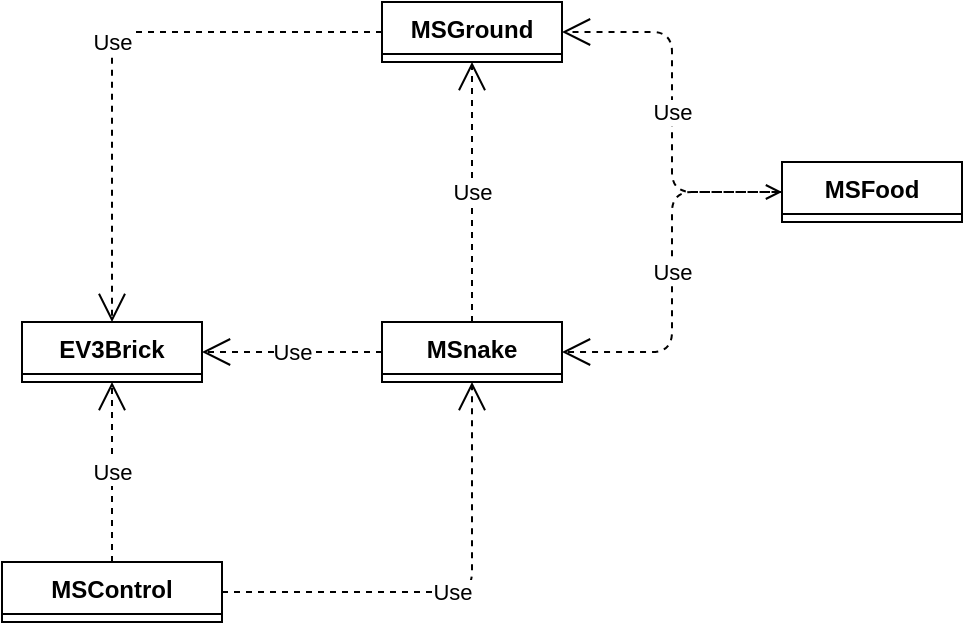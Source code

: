 <mxfile>
    <diagram id="A4K7_tlle9rM2sfjXIkH" name="第 1 页">
        <mxGraphModel dx="1321" dy="577" grid="1" gridSize="10" guides="1" tooltips="1" connect="1" arrows="1" fold="1" page="0" pageScale="1" pageWidth="827" pageHeight="1169" math="0" shadow="0">
            <root>
                <mxCell id="0"/>
                <mxCell id="1" parent="0"/>
                <mxCell id="2" value="MSControl" style="swimlane;fontStyle=1;align=center;verticalAlign=top;childLayout=stackLayout;horizontal=1;startSize=26;horizontalStack=0;resizeParent=1;resizeParentMax=0;resizeLast=0;collapsible=1;marginBottom=0;" parent="1" vertex="1" collapsed="1">
                    <mxGeometry x="110" y="350" width="110" height="30" as="geometry">
                        <mxRectangle x="110" y="130" width="160" height="86" as="alternateBounds"/>
                    </mxGeometry>
                </mxCell>
                <mxCell id="3" value="+ field: type" style="text;strokeColor=none;fillColor=none;align=left;verticalAlign=top;spacingLeft=4;spacingRight=4;overflow=hidden;rotatable=0;points=[[0,0.5],[1,0.5]];portConstraint=eastwest;" parent="2" vertex="1">
                    <mxGeometry y="26" width="160" height="26" as="geometry"/>
                </mxCell>
                <mxCell id="4" value="" style="line;strokeWidth=1;fillColor=none;align=left;verticalAlign=middle;spacingTop=-1;spacingLeft=3;spacingRight=3;rotatable=0;labelPosition=right;points=[];portConstraint=eastwest;strokeColor=inherit;" parent="2" vertex="1">
                    <mxGeometry y="52" width="160" height="8" as="geometry"/>
                </mxCell>
                <mxCell id="5" value="+ method(type): type" style="text;strokeColor=none;fillColor=none;align=left;verticalAlign=top;spacingLeft=4;spacingRight=4;overflow=hidden;rotatable=0;points=[[0,0.5],[1,0.5]];portConstraint=eastwest;" parent="2" vertex="1">
                    <mxGeometry y="60" width="160" height="26" as="geometry"/>
                </mxCell>
                <mxCell id="6" value="Use" style="endArrow=open;endSize=12;dashed=1;html=1;edgeStyle=orthogonalEdgeStyle;" parent="1" source="2" target="7" edge="1">
                    <mxGeometry width="160" relative="1" as="geometry">
                        <mxPoint x="340" y="570" as="sourcePoint"/>
                        <mxPoint x="500" y="570" as="targetPoint"/>
                    </mxGeometry>
                </mxCell>
                <mxCell id="7" value="MSnake" style="swimlane;fontStyle=1;align=center;verticalAlign=top;childLayout=stackLayout;horizontal=1;startSize=26;horizontalStack=0;resizeParent=1;resizeParentMax=0;resizeLast=0;collapsible=1;marginBottom=0;" parent="1" vertex="1" collapsed="1">
                    <mxGeometry x="300" y="230" width="90" height="30" as="geometry">
                        <mxRectangle x="410" y="255" width="160" height="86" as="alternateBounds"/>
                    </mxGeometry>
                </mxCell>
                <mxCell id="8" value="+ field: type" style="text;strokeColor=none;fillColor=none;align=left;verticalAlign=top;spacingLeft=4;spacingRight=4;overflow=hidden;rotatable=0;points=[[0,0.5],[1,0.5]];portConstraint=eastwest;" parent="7" vertex="1">
                    <mxGeometry y="26" width="160" height="26" as="geometry"/>
                </mxCell>
                <mxCell id="9" value="" style="line;strokeWidth=1;fillColor=none;align=left;verticalAlign=middle;spacingTop=-1;spacingLeft=3;spacingRight=3;rotatable=0;labelPosition=right;points=[];portConstraint=eastwest;strokeColor=inherit;" parent="7" vertex="1">
                    <mxGeometry y="52" width="160" height="8" as="geometry"/>
                </mxCell>
                <mxCell id="10" value="+ method(type): type" style="text;strokeColor=none;fillColor=none;align=left;verticalAlign=top;spacingLeft=4;spacingRight=4;overflow=hidden;rotatable=0;points=[[0,0.5],[1,0.5]];portConstraint=eastwest;" parent="7" vertex="1">
                    <mxGeometry y="60" width="160" height="26" as="geometry"/>
                </mxCell>
                <mxCell id="11" value="EV3Brick" style="swimlane;fontStyle=1;align=center;verticalAlign=top;childLayout=stackLayout;horizontal=1;startSize=26;horizontalStack=0;resizeParent=1;resizeParentMax=0;resizeLast=0;collapsible=1;marginBottom=0;" parent="1" vertex="1" collapsed="1">
                    <mxGeometry x="120" y="230" width="90" height="30" as="geometry">
                        <mxRectangle x="180" y="160" width="160" height="86" as="alternateBounds"/>
                    </mxGeometry>
                </mxCell>
                <mxCell id="12" value="+ field: type" style="text;strokeColor=none;fillColor=none;align=left;verticalAlign=top;spacingLeft=4;spacingRight=4;overflow=hidden;rotatable=0;points=[[0,0.5],[1,0.5]];portConstraint=eastwest;" parent="11" vertex="1">
                    <mxGeometry y="26" width="160" height="26" as="geometry"/>
                </mxCell>
                <mxCell id="13" value="" style="line;strokeWidth=1;fillColor=none;align=left;verticalAlign=middle;spacingTop=-1;spacingLeft=3;spacingRight=3;rotatable=0;labelPosition=right;points=[];portConstraint=eastwest;strokeColor=inherit;" parent="11" vertex="1">
                    <mxGeometry y="52" width="160" height="8" as="geometry"/>
                </mxCell>
                <mxCell id="14" value="+ method(type): type" style="text;strokeColor=none;fillColor=none;align=left;verticalAlign=top;spacingLeft=4;spacingRight=4;overflow=hidden;rotatable=0;points=[[0,0.5],[1,0.5]];portConstraint=eastwest;" parent="11" vertex="1">
                    <mxGeometry y="60" width="160" height="26" as="geometry"/>
                </mxCell>
                <mxCell id="15" value="Use" style="endArrow=open;endSize=12;dashed=1;html=1;edgeStyle=orthogonalEdgeStyle;" parent="1" source="2" target="11" edge="1">
                    <mxGeometry width="160" relative="1" as="geometry">
                        <mxPoint x="270" y="380" as="sourcePoint"/>
                        <mxPoint x="430" y="380" as="targetPoint"/>
                    </mxGeometry>
                </mxCell>
                <mxCell id="16" value="Use" style="endArrow=open;endSize=12;dashed=1;html=1;edgeStyle=orthogonalEdgeStyle;exitX=0;exitY=0.5;exitDx=0;exitDy=0;" parent="1" source="7" target="11" edge="1">
                    <mxGeometry width="160" relative="1" as="geometry">
                        <mxPoint x="175" y="430" as="sourcePoint"/>
                        <mxPoint x="175" y="270" as="targetPoint"/>
                        <Array as="points">
                            <mxPoint x="280" y="245"/>
                            <mxPoint x="280" y="245"/>
                        </Array>
                    </mxGeometry>
                </mxCell>
                <mxCell id="17" value="MSGround" style="swimlane;fontStyle=1;align=center;verticalAlign=top;childLayout=stackLayout;horizontal=1;startSize=26;horizontalStack=0;resizeParent=1;resizeParentMax=0;resizeLast=0;collapsible=1;marginBottom=0;" parent="1" collapsed="1" vertex="1">
                    <mxGeometry x="300" y="70" width="90" height="30" as="geometry">
                        <mxRectangle x="410" y="255" width="160" height="86" as="alternateBounds"/>
                    </mxGeometry>
                </mxCell>
                <mxCell id="18" value="+ field: type" style="text;strokeColor=none;fillColor=none;align=left;verticalAlign=top;spacingLeft=4;spacingRight=4;overflow=hidden;rotatable=0;points=[[0,0.5],[1,0.5]];portConstraint=eastwest;" parent="17" vertex="1">
                    <mxGeometry y="26" width="160" height="26" as="geometry"/>
                </mxCell>
                <mxCell id="19" value="" style="line;strokeWidth=1;fillColor=none;align=left;verticalAlign=middle;spacingTop=-1;spacingLeft=3;spacingRight=3;rotatable=0;labelPosition=right;points=[];portConstraint=eastwest;strokeColor=inherit;" parent="17" vertex="1">
                    <mxGeometry y="52" width="160" height="8" as="geometry"/>
                </mxCell>
                <mxCell id="20" value="+ method(type): type" style="text;strokeColor=none;fillColor=none;align=left;verticalAlign=top;spacingLeft=4;spacingRight=4;overflow=hidden;rotatable=0;points=[[0,0.5],[1,0.5]];portConstraint=eastwest;" parent="17" vertex="1">
                    <mxGeometry y="60" width="160" height="26" as="geometry"/>
                </mxCell>
                <mxCell id="21" value="Use" style="endArrow=open;endSize=12;dashed=1;html=1;edgeStyle=orthogonalEdgeStyle;" parent="1" source="7" target="17" edge="1">
                    <mxGeometry width="160" relative="1" as="geometry">
                        <mxPoint x="400" y="540" as="sourcePoint"/>
                        <mxPoint x="560" y="540" as="targetPoint"/>
                    </mxGeometry>
                </mxCell>
                <mxCell id="22" value="Use" style="endArrow=open;endSize=12;dashed=1;html=1;edgeStyle=orthogonalEdgeStyle;" parent="1" source="17" target="11" edge="1">
                    <mxGeometry width="160" relative="1" as="geometry">
                        <mxPoint x="220" y="170" as="sourcePoint"/>
                        <mxPoint x="220" y="40" as="targetPoint"/>
                    </mxGeometry>
                </mxCell>
                <mxCell id="23" value="MSFood" style="swimlane;fontStyle=1;align=center;verticalAlign=top;childLayout=stackLayout;horizontal=1;startSize=26;horizontalStack=0;resizeParent=1;resizeParentMax=0;resizeLast=0;collapsible=1;marginBottom=0;" parent="1" collapsed="1" vertex="1">
                    <mxGeometry x="500" y="150" width="90" height="30" as="geometry">
                        <mxRectangle x="410" y="255" width="160" height="86" as="alternateBounds"/>
                    </mxGeometry>
                </mxCell>
                <mxCell id="24" value="+ field: type" style="text;strokeColor=none;fillColor=none;align=left;verticalAlign=top;spacingLeft=4;spacingRight=4;overflow=hidden;rotatable=0;points=[[0,0.5],[1,0.5]];portConstraint=eastwest;" parent="23" vertex="1">
                    <mxGeometry y="26" width="160" height="26" as="geometry"/>
                </mxCell>
                <mxCell id="25" value="" style="line;strokeWidth=1;fillColor=none;align=left;verticalAlign=middle;spacingTop=-1;spacingLeft=3;spacingRight=3;rotatable=0;labelPosition=right;points=[];portConstraint=eastwest;strokeColor=inherit;" parent="23" vertex="1">
                    <mxGeometry y="52" width="160" height="8" as="geometry"/>
                </mxCell>
                <mxCell id="26" value="+ method(type): type" style="text;strokeColor=none;fillColor=none;align=left;verticalAlign=top;spacingLeft=4;spacingRight=4;overflow=hidden;rotatable=0;points=[[0,0.5],[1,0.5]];portConstraint=eastwest;" parent="23" vertex="1">
                    <mxGeometry y="60" width="160" height="26" as="geometry"/>
                </mxCell>
                <mxCell id="27" value="Use" style="endArrow=open;endSize=12;dashed=1;html=1;edgeStyle=orthogonalEdgeStyle;entryX=1;entryY=0.5;entryDx=0;entryDy=0;startArrow=open;startFill=0;endFill=0;" parent="1" source="23" target="7" edge="1">
                    <mxGeometry width="160" relative="1" as="geometry">
                        <mxPoint x="460" y="270" as="sourcePoint"/>
                        <mxPoint x="460" y="140" as="targetPoint"/>
                    </mxGeometry>
                </mxCell>
                <mxCell id="28" value="Use" style="endArrow=open;endSize=12;dashed=1;html=1;edgeStyle=orthogonalEdgeStyle;entryX=1;entryY=0.5;entryDx=0;entryDy=0;" parent="1" source="23" target="17" edge="1">
                    <mxGeometry width="160" relative="1" as="geometry">
                        <mxPoint x="460" y="250" as="sourcePoint"/>
                        <mxPoint x="305" y="315" as="targetPoint"/>
                    </mxGeometry>
                </mxCell>
            </root>
        </mxGraphModel>
    </diagram>
    <diagram id="tpMLgE7N10sMWZgImcZP" name="portable">
        <mxGraphModel dx="1303" dy="692" grid="1" gridSize="10" guides="1" tooltips="1" connect="1" arrows="1" fold="1" page="0" pageScale="1" pageWidth="827" pageHeight="1169" math="0" shadow="0">
            <root>
                <mxCell id="0"/>
                <mxCell id="1" parent="0"/>
                <mxCell id="kcU4mJ9N9oU9WfLHabGC-1" value="MSControl" style="swimlane;fontStyle=1;align=center;verticalAlign=top;childLayout=stackLayout;horizontal=1;startSize=26;horizontalStack=0;resizeParent=1;resizeParentMax=0;resizeLast=0;collapsible=1;marginBottom=0;" parent="1" vertex="1" collapsed="1">
                    <mxGeometry x="50" y="300" width="120" height="30" as="geometry">
                        <mxRectangle x="110" y="420" width="160" height="86" as="alternateBounds"/>
                    </mxGeometry>
                </mxCell>
                <mxCell id="kcU4mJ9N9oU9WfLHabGC-2" value="+ field: type" style="text;strokeColor=none;fillColor=none;align=left;verticalAlign=top;spacingLeft=4;spacingRight=4;overflow=hidden;rotatable=0;points=[[0,0.5],[1,0.5]];portConstraint=eastwest;" parent="kcU4mJ9N9oU9WfLHabGC-1" vertex="1">
                    <mxGeometry y="26" width="160" height="26" as="geometry"/>
                </mxCell>
                <mxCell id="kcU4mJ9N9oU9WfLHabGC-3" value="" style="line;strokeWidth=1;fillColor=none;align=left;verticalAlign=middle;spacingTop=-1;spacingLeft=3;spacingRight=3;rotatable=0;labelPosition=right;points=[];portConstraint=eastwest;strokeColor=inherit;" parent="kcU4mJ9N9oU9WfLHabGC-1" vertex="1">
                    <mxGeometry y="52" width="160" height="8" as="geometry"/>
                </mxCell>
                <mxCell id="kcU4mJ9N9oU9WfLHabGC-4" value="+ method(type): type" style="text;strokeColor=none;fillColor=none;align=left;verticalAlign=top;spacingLeft=4;spacingRight=4;overflow=hidden;rotatable=0;points=[[0,0.5],[1,0.5]];portConstraint=eastwest;" parent="kcU4mJ9N9oU9WfLHabGC-1" vertex="1">
                    <mxGeometry y="60" width="160" height="26" as="geometry"/>
                </mxCell>
                <mxCell id="kcU4mJ9N9oU9WfLHabGC-5" value="Use" style="endArrow=open;endSize=12;dashed=1;html=1;edgeStyle=orthogonalEdgeStyle;" parent="1" source="kcU4mJ9N9oU9WfLHabGC-1" target="kcU4mJ9N9oU9WfLHabGC-6" edge="1">
                    <mxGeometry width="160" relative="1" as="geometry">
                        <mxPoint x="100" y="500" as="sourcePoint"/>
                        <mxPoint x="260" y="500" as="targetPoint"/>
                    </mxGeometry>
                </mxCell>
                <mxCell id="kcU4mJ9N9oU9WfLHabGC-6" value="MSnake" style="swimlane;fontStyle=1;align=center;verticalAlign=top;childLayout=stackLayout;horizontal=1;startSize=26;horizontalStack=0;resizeParent=1;resizeParentMax=0;resizeLast=0;collapsible=1;marginBottom=0;" parent="1" vertex="1" collapsed="1">
                    <mxGeometry x="50" y="160" width="120" height="30" as="geometry">
                        <mxRectangle x="410" y="255" width="160" height="86" as="alternateBounds"/>
                    </mxGeometry>
                </mxCell>
                <mxCell id="kcU4mJ9N9oU9WfLHabGC-7" value="+ field: type" style="text;strokeColor=none;fillColor=none;align=left;verticalAlign=top;spacingLeft=4;spacingRight=4;overflow=hidden;rotatable=0;points=[[0,0.5],[1,0.5]];portConstraint=eastwest;" parent="kcU4mJ9N9oU9WfLHabGC-6" vertex="1">
                    <mxGeometry y="26" width="160" height="26" as="geometry"/>
                </mxCell>
                <mxCell id="kcU4mJ9N9oU9WfLHabGC-8" value="" style="line;strokeWidth=1;fillColor=none;align=left;verticalAlign=middle;spacingTop=-1;spacingLeft=3;spacingRight=3;rotatable=0;labelPosition=right;points=[];portConstraint=eastwest;strokeColor=inherit;" parent="kcU4mJ9N9oU9WfLHabGC-6" vertex="1">
                    <mxGeometry y="52" width="160" height="8" as="geometry"/>
                </mxCell>
                <mxCell id="kcU4mJ9N9oU9WfLHabGC-9" value="+ method(type): type" style="text;strokeColor=none;fillColor=none;align=left;verticalAlign=top;spacingLeft=4;spacingRight=4;overflow=hidden;rotatable=0;points=[[0,0.5],[1,0.5]];portConstraint=eastwest;" parent="kcU4mJ9N9oU9WfLHabGC-6" vertex="1">
                    <mxGeometry y="60" width="160" height="26" as="geometry"/>
                </mxCell>
                <mxCell id="kcU4mJ9N9oU9WfLHabGC-10" value="EV3Brick" style="swimlane;fontStyle=1;align=center;verticalAlign=top;childLayout=stackLayout;horizontal=1;startSize=26;horizontalStack=0;resizeParent=1;resizeParentMax=0;resizeLast=0;collapsible=1;marginBottom=0;" parent="1" vertex="1" collapsed="1">
                    <mxGeometry x="613" y="160" width="90" height="30" as="geometry">
                        <mxRectangle x="180" y="160" width="160" height="86" as="alternateBounds"/>
                    </mxGeometry>
                </mxCell>
                <mxCell id="kcU4mJ9N9oU9WfLHabGC-11" value="+ field: type" style="text;strokeColor=none;fillColor=none;align=left;verticalAlign=top;spacingLeft=4;spacingRight=4;overflow=hidden;rotatable=0;points=[[0,0.5],[1,0.5]];portConstraint=eastwest;" parent="kcU4mJ9N9oU9WfLHabGC-10" vertex="1">
                    <mxGeometry y="26" width="160" height="26" as="geometry"/>
                </mxCell>
                <mxCell id="kcU4mJ9N9oU9WfLHabGC-12" value="" style="line;strokeWidth=1;fillColor=none;align=left;verticalAlign=middle;spacingTop=-1;spacingLeft=3;spacingRight=3;rotatable=0;labelPosition=right;points=[];portConstraint=eastwest;strokeColor=inherit;" parent="kcU4mJ9N9oU9WfLHabGC-10" vertex="1">
                    <mxGeometry y="52" width="160" height="8" as="geometry"/>
                </mxCell>
                <mxCell id="kcU4mJ9N9oU9WfLHabGC-13" value="+ method(type): type" style="text;strokeColor=none;fillColor=none;align=left;verticalAlign=top;spacingLeft=4;spacingRight=4;overflow=hidden;rotatable=0;points=[[0,0.5],[1,0.5]];portConstraint=eastwest;" parent="kcU4mJ9N9oU9WfLHabGC-10" vertex="1">
                    <mxGeometry y="60" width="160" height="26" as="geometry"/>
                </mxCell>
                <mxCell id="kcU4mJ9N9oU9WfLHabGC-16" value="MSGround" style="swimlane;fontStyle=1;align=center;verticalAlign=top;childLayout=stackLayout;horizontal=1;startSize=26;horizontalStack=0;resizeParent=1;resizeParentMax=0;resizeLast=0;collapsible=1;marginBottom=0;" parent="1" collapsed="1" vertex="1">
                    <mxGeometry x="50" width="120" height="30" as="geometry">
                        <mxRectangle x="410" y="255" width="160" height="86" as="alternateBounds"/>
                    </mxGeometry>
                </mxCell>
                <mxCell id="kcU4mJ9N9oU9WfLHabGC-17" value="+ field: type" style="text;strokeColor=none;fillColor=none;align=left;verticalAlign=top;spacingLeft=4;spacingRight=4;overflow=hidden;rotatable=0;points=[[0,0.5],[1,0.5]];portConstraint=eastwest;" parent="kcU4mJ9N9oU9WfLHabGC-16" vertex="1">
                    <mxGeometry y="26" width="160" height="26" as="geometry"/>
                </mxCell>
                <mxCell id="kcU4mJ9N9oU9WfLHabGC-18" value="" style="line;strokeWidth=1;fillColor=none;align=left;verticalAlign=middle;spacingTop=-1;spacingLeft=3;spacingRight=3;rotatable=0;labelPosition=right;points=[];portConstraint=eastwest;strokeColor=inherit;" parent="kcU4mJ9N9oU9WfLHabGC-16" vertex="1">
                    <mxGeometry y="52" width="160" height="8" as="geometry"/>
                </mxCell>
                <mxCell id="kcU4mJ9N9oU9WfLHabGC-19" value="+ method(type): type" style="text;strokeColor=none;fillColor=none;align=left;verticalAlign=top;spacingLeft=4;spacingRight=4;overflow=hidden;rotatable=0;points=[[0,0.5],[1,0.5]];portConstraint=eastwest;" parent="kcU4mJ9N9oU9WfLHabGC-16" vertex="1">
                    <mxGeometry y="60" width="160" height="26" as="geometry"/>
                </mxCell>
                <mxCell id="kcU4mJ9N9oU9WfLHabGC-20" value="Use" style="endArrow=open;endSize=12;dashed=1;html=1;edgeStyle=orthogonalEdgeStyle;" parent="1" source="kcU4mJ9N9oU9WfLHabGC-6" target="kcU4mJ9N9oU9WfLHabGC-16" edge="1">
                    <mxGeometry width="160" relative="1" as="geometry">
                        <mxPoint x="160" y="470" as="sourcePoint"/>
                        <mxPoint x="320" y="470" as="targetPoint"/>
                    </mxGeometry>
                </mxCell>
                <mxCell id="kcU4mJ9N9oU9WfLHabGC-22" value="MSFood" style="swimlane;fontStyle=1;align=center;verticalAlign=top;childLayout=stackLayout;horizontal=1;startSize=26;horizontalStack=0;resizeParent=1;resizeParentMax=0;resizeLast=0;collapsible=1;marginBottom=0;" parent="1" collapsed="1" vertex="1">
                    <mxGeometry x="-120" y="80" width="90" height="30" as="geometry">
                        <mxRectangle x="410" y="255" width="160" height="86" as="alternateBounds"/>
                    </mxGeometry>
                </mxCell>
                <mxCell id="kcU4mJ9N9oU9WfLHabGC-23" value="+ field: type" style="text;strokeColor=none;fillColor=none;align=left;verticalAlign=top;spacingLeft=4;spacingRight=4;overflow=hidden;rotatable=0;points=[[0,0.5],[1,0.5]];portConstraint=eastwest;" parent="kcU4mJ9N9oU9WfLHabGC-22" vertex="1">
                    <mxGeometry y="26" width="160" height="26" as="geometry"/>
                </mxCell>
                <mxCell id="kcU4mJ9N9oU9WfLHabGC-24" value="" style="line;strokeWidth=1;fillColor=none;align=left;verticalAlign=middle;spacingTop=-1;spacingLeft=3;spacingRight=3;rotatable=0;labelPosition=right;points=[];portConstraint=eastwest;strokeColor=inherit;" parent="kcU4mJ9N9oU9WfLHabGC-22" vertex="1">
                    <mxGeometry y="52" width="160" height="8" as="geometry"/>
                </mxCell>
                <mxCell id="kcU4mJ9N9oU9WfLHabGC-25" value="+ method(type): type" style="text;strokeColor=none;fillColor=none;align=left;verticalAlign=top;spacingLeft=4;spacingRight=4;overflow=hidden;rotatable=0;points=[[0,0.5],[1,0.5]];portConstraint=eastwest;" parent="kcU4mJ9N9oU9WfLHabGC-22" vertex="1">
                    <mxGeometry y="60" width="160" height="26" as="geometry"/>
                </mxCell>
                <mxCell id="kcU4mJ9N9oU9WfLHabGC-26" value="Use" style="endArrow=open;endSize=12;dashed=1;html=1;edgeStyle=orthogonalEdgeStyle;startArrow=none;startFill=0;endFill=0;" parent="1" source="kcU4mJ9N9oU9WfLHabGC-6" target="kcU4mJ9N9oU9WfLHabGC-22" edge="1">
                    <mxGeometry width="160" relative="1" as="geometry">
                        <mxPoint x="-150" y="250" as="sourcePoint"/>
                        <mxPoint x="220" y="70" as="targetPoint"/>
                        <Array as="points">
                            <mxPoint x="-75" y="175"/>
                        </Array>
                    </mxGeometry>
                </mxCell>
                <mxCell id="kcU4mJ9N9oU9WfLHabGC-27" value="Use" style="endArrow=open;endSize=12;dashed=1;html=1;edgeStyle=orthogonalEdgeStyle;" parent="1" source="kcU4mJ9N9oU9WfLHabGC-22" target="kcU4mJ9N9oU9WfLHabGC-16" edge="1">
                    <mxGeometry width="160" relative="1" as="geometry">
                        <mxPoint x="220" y="180" as="sourcePoint"/>
                        <mxPoint x="65" y="245" as="targetPoint"/>
                        <Array as="points">
                            <mxPoint x="-75" y="15"/>
                        </Array>
                    </mxGeometry>
                </mxCell>
                <mxCell id="95eTbXrq1Y7HUv-_1Up7-1" value="IMSRender" style="html=1;" parent="1" vertex="1">
                    <mxGeometry x="247" y="160" width="100" height="30" as="geometry"/>
                </mxCell>
                <mxCell id="95eTbXrq1Y7HUv-_1Up7-2" value="MSREV3" style="swimlane;fontStyle=1;align=center;verticalAlign=top;childLayout=stackLayout;horizontal=1;startSize=26;horizontalStack=0;resizeParent=1;resizeParentMax=0;resizeLast=0;collapsible=1;marginBottom=0;" parent="1" vertex="1" collapsed="1">
                    <mxGeometry x="410" y="160" width="123" height="30" as="geometry">
                        <mxRectangle x="620" y="280" width="160" height="86" as="alternateBounds"/>
                    </mxGeometry>
                </mxCell>
                <mxCell id="95eTbXrq1Y7HUv-_1Up7-3" value="+ field: type" style="text;strokeColor=none;fillColor=none;align=left;verticalAlign=top;spacingLeft=4;spacingRight=4;overflow=hidden;rotatable=0;points=[[0,0.5],[1,0.5]];portConstraint=eastwest;" parent="95eTbXrq1Y7HUv-_1Up7-2" vertex="1">
                    <mxGeometry y="26" width="160" height="26" as="geometry"/>
                </mxCell>
                <mxCell id="95eTbXrq1Y7HUv-_1Up7-4" value="" style="line;strokeWidth=1;fillColor=none;align=left;verticalAlign=middle;spacingTop=-1;spacingLeft=3;spacingRight=3;rotatable=0;labelPosition=right;points=[];portConstraint=eastwest;strokeColor=inherit;" parent="95eTbXrq1Y7HUv-_1Up7-2" vertex="1">
                    <mxGeometry y="52" width="160" height="8" as="geometry"/>
                </mxCell>
                <mxCell id="95eTbXrq1Y7HUv-_1Up7-5" value="+ method(type): type" style="text;strokeColor=none;fillColor=none;align=left;verticalAlign=top;spacingLeft=4;spacingRight=4;overflow=hidden;rotatable=0;points=[[0,0.5],[1,0.5]];portConstraint=eastwest;" parent="95eTbXrq1Y7HUv-_1Up7-2" vertex="1">
                    <mxGeometry y="60" width="160" height="26" as="geometry"/>
                </mxCell>
                <mxCell id="95eTbXrq1Y7HUv-_1Up7-7" value="" style="endArrow=block;dashed=1;endFill=0;endSize=12;html=1;" parent="1" source="95eTbXrq1Y7HUv-_1Up7-2" target="95eTbXrq1Y7HUv-_1Up7-1" edge="1">
                    <mxGeometry width="160" relative="1" as="geometry">
                        <mxPoint x="467" y="360" as="sourcePoint"/>
                        <mxPoint x="467" y="240" as="targetPoint"/>
                    </mxGeometry>
                </mxCell>
                <mxCell id="95eTbXrq1Y7HUv-_1Up7-8" value="" style="endArrow=diamondThin;endFill=1;endSize=24;html=1;" parent="1" source="kcU4mJ9N9oU9WfLHabGC-10" target="95eTbXrq1Y7HUv-_1Up7-2" edge="1">
                    <mxGeometry width="160" relative="1" as="geometry">
                        <mxPoint x="310" y="240" as="sourcePoint"/>
                        <mxPoint x="470" y="240" as="targetPoint"/>
                    </mxGeometry>
                </mxCell>
                <mxCell id="95eTbXrq1Y7HUv-_1Up7-9" value="Use" style="endArrow=open;endSize=12;dashed=1;html=1;" parent="1" source="kcU4mJ9N9oU9WfLHabGC-6" target="95eTbXrq1Y7HUv-_1Up7-1" edge="1">
                    <mxGeometry width="160" relative="1" as="geometry">
                        <mxPoint x="420" y="310" as="sourcePoint"/>
                        <mxPoint x="580" y="310" as="targetPoint"/>
                    </mxGeometry>
                </mxCell>
                <mxCell id="zX0sY1W9N_ZqsCjFVCB5-10" value="Turtle" style="swimlane;fontStyle=1;align=center;verticalAlign=top;childLayout=stackLayout;horizontal=1;startSize=26;horizontalStack=0;resizeParent=1;resizeParentMax=0;resizeLast=0;collapsible=1;marginBottom=0;" parent="1" vertex="1" collapsed="1">
                    <mxGeometry x="613" y="220" width="90" height="30" as="geometry">
                        <mxRectangle x="180" y="160" width="160" height="86" as="alternateBounds"/>
                    </mxGeometry>
                </mxCell>
                <mxCell id="zX0sY1W9N_ZqsCjFVCB5-11" value="+ field: type" style="text;strokeColor=none;fillColor=none;align=left;verticalAlign=top;spacingLeft=4;spacingRight=4;overflow=hidden;rotatable=0;points=[[0,0.5],[1,0.5]];portConstraint=eastwest;" parent="zX0sY1W9N_ZqsCjFVCB5-10" vertex="1">
                    <mxGeometry y="26" width="160" height="26" as="geometry"/>
                </mxCell>
                <mxCell id="zX0sY1W9N_ZqsCjFVCB5-12" value="" style="line;strokeWidth=1;fillColor=none;align=left;verticalAlign=middle;spacingTop=-1;spacingLeft=3;spacingRight=3;rotatable=0;labelPosition=right;points=[];portConstraint=eastwest;strokeColor=inherit;" parent="zX0sY1W9N_ZqsCjFVCB5-10" vertex="1">
                    <mxGeometry y="52" width="160" height="8" as="geometry"/>
                </mxCell>
                <mxCell id="zX0sY1W9N_ZqsCjFVCB5-13" value="+ method(type): type" style="text;strokeColor=none;fillColor=none;align=left;verticalAlign=top;spacingLeft=4;spacingRight=4;overflow=hidden;rotatable=0;points=[[0,0.5],[1,0.5]];portConstraint=eastwest;" parent="zX0sY1W9N_ZqsCjFVCB5-10" vertex="1">
                    <mxGeometry y="60" width="160" height="26" as="geometry"/>
                </mxCell>
                <mxCell id="zX0sY1W9N_ZqsCjFVCB5-14" value="MSRTurtle" style="swimlane;fontStyle=1;align=center;verticalAlign=top;childLayout=stackLayout;horizontal=1;startSize=26;horizontalStack=0;resizeParent=1;resizeParentMax=0;resizeLast=0;collapsible=1;marginBottom=0;" parent="1" vertex="1" collapsed="1">
                    <mxGeometry x="410" y="220" width="123" height="30" as="geometry">
                        <mxRectangle x="620" y="280" width="160" height="86" as="alternateBounds"/>
                    </mxGeometry>
                </mxCell>
                <mxCell id="zX0sY1W9N_ZqsCjFVCB5-15" value="+ field: type" style="text;strokeColor=none;fillColor=none;align=left;verticalAlign=top;spacingLeft=4;spacingRight=4;overflow=hidden;rotatable=0;points=[[0,0.5],[1,0.5]];portConstraint=eastwest;" parent="zX0sY1W9N_ZqsCjFVCB5-14" vertex="1">
                    <mxGeometry y="26" width="160" height="26" as="geometry"/>
                </mxCell>
                <mxCell id="zX0sY1W9N_ZqsCjFVCB5-16" value="" style="line;strokeWidth=1;fillColor=none;align=left;verticalAlign=middle;spacingTop=-1;spacingLeft=3;spacingRight=3;rotatable=0;labelPosition=right;points=[];portConstraint=eastwest;strokeColor=inherit;" parent="zX0sY1W9N_ZqsCjFVCB5-14" vertex="1">
                    <mxGeometry y="52" width="160" height="8" as="geometry"/>
                </mxCell>
                <mxCell id="zX0sY1W9N_ZqsCjFVCB5-17" value="+ method(type): type" style="text;strokeColor=none;fillColor=none;align=left;verticalAlign=top;spacingLeft=4;spacingRight=4;overflow=hidden;rotatable=0;points=[[0,0.5],[1,0.5]];portConstraint=eastwest;" parent="zX0sY1W9N_ZqsCjFVCB5-14" vertex="1">
                    <mxGeometry y="60" width="160" height="26" as="geometry"/>
                </mxCell>
                <mxCell id="zX0sY1W9N_ZqsCjFVCB5-18" value="" style="endArrow=diamondThin;endFill=1;endSize=24;html=1;" parent="1" source="zX0sY1W9N_ZqsCjFVCB5-10" target="zX0sY1W9N_ZqsCjFVCB5-14" edge="1">
                    <mxGeometry width="160" relative="1" as="geometry">
                        <mxPoint x="310" y="300" as="sourcePoint"/>
                        <mxPoint x="470" y="300" as="targetPoint"/>
                    </mxGeometry>
                </mxCell>
                <mxCell id="zX0sY1W9N_ZqsCjFVCB5-23" value="PyGame" style="swimlane;fontStyle=1;align=center;verticalAlign=top;childLayout=stackLayout;horizontal=1;startSize=26;horizontalStack=0;resizeParent=1;resizeParentMax=0;resizeLast=0;collapsible=1;marginBottom=0;" parent="1" vertex="1" collapsed="1">
                    <mxGeometry x="613" y="280" width="90" height="30" as="geometry">
                        <mxRectangle x="180" y="160" width="160" height="86" as="alternateBounds"/>
                    </mxGeometry>
                </mxCell>
                <mxCell id="zX0sY1W9N_ZqsCjFVCB5-24" value="+ field: type" style="text;strokeColor=none;fillColor=none;align=left;verticalAlign=top;spacingLeft=4;spacingRight=4;overflow=hidden;rotatable=0;points=[[0,0.5],[1,0.5]];portConstraint=eastwest;" parent="zX0sY1W9N_ZqsCjFVCB5-23" vertex="1">
                    <mxGeometry y="26" width="160" height="26" as="geometry"/>
                </mxCell>
                <mxCell id="zX0sY1W9N_ZqsCjFVCB5-25" value="" style="line;strokeWidth=1;fillColor=none;align=left;verticalAlign=middle;spacingTop=-1;spacingLeft=3;spacingRight=3;rotatable=0;labelPosition=right;points=[];portConstraint=eastwest;strokeColor=inherit;" parent="zX0sY1W9N_ZqsCjFVCB5-23" vertex="1">
                    <mxGeometry y="52" width="160" height="8" as="geometry"/>
                </mxCell>
                <mxCell id="zX0sY1W9N_ZqsCjFVCB5-26" value="+ method(type): type" style="text;strokeColor=none;fillColor=none;align=left;verticalAlign=top;spacingLeft=4;spacingRight=4;overflow=hidden;rotatable=0;points=[[0,0.5],[1,0.5]];portConstraint=eastwest;" parent="zX0sY1W9N_ZqsCjFVCB5-23" vertex="1">
                    <mxGeometry y="60" width="160" height="26" as="geometry"/>
                </mxCell>
                <mxCell id="zX0sY1W9N_ZqsCjFVCB5-27" value="MSRPyGame" style="swimlane;fontStyle=1;align=center;verticalAlign=top;childLayout=stackLayout;horizontal=1;startSize=26;horizontalStack=0;resizeParent=1;resizeParentMax=0;resizeLast=0;collapsible=1;marginBottom=0;" parent="1" vertex="1" collapsed="1">
                    <mxGeometry x="410" y="280" width="123" height="30" as="geometry">
                        <mxRectangle x="620" y="280" width="160" height="86" as="alternateBounds"/>
                    </mxGeometry>
                </mxCell>
                <mxCell id="zX0sY1W9N_ZqsCjFVCB5-28" value="+ field: type" style="text;strokeColor=none;fillColor=none;align=left;verticalAlign=top;spacingLeft=4;spacingRight=4;overflow=hidden;rotatable=0;points=[[0,0.5],[1,0.5]];portConstraint=eastwest;" parent="zX0sY1W9N_ZqsCjFVCB5-27" vertex="1">
                    <mxGeometry y="26" width="160" height="26" as="geometry"/>
                </mxCell>
                <mxCell id="zX0sY1W9N_ZqsCjFVCB5-29" value="" style="line;strokeWidth=1;fillColor=none;align=left;verticalAlign=middle;spacingTop=-1;spacingLeft=3;spacingRight=3;rotatable=0;labelPosition=right;points=[];portConstraint=eastwest;strokeColor=inherit;" parent="zX0sY1W9N_ZqsCjFVCB5-27" vertex="1">
                    <mxGeometry y="52" width="160" height="8" as="geometry"/>
                </mxCell>
                <mxCell id="zX0sY1W9N_ZqsCjFVCB5-30" value="+ method(type): type" style="text;strokeColor=none;fillColor=none;align=left;verticalAlign=top;spacingLeft=4;spacingRight=4;overflow=hidden;rotatable=0;points=[[0,0.5],[1,0.5]];portConstraint=eastwest;" parent="zX0sY1W9N_ZqsCjFVCB5-27" vertex="1">
                    <mxGeometry y="60" width="160" height="26" as="geometry"/>
                </mxCell>
                <mxCell id="zX0sY1W9N_ZqsCjFVCB5-31" value="" style="endArrow=diamondThin;endFill=1;endSize=24;html=1;" parent="1" source="zX0sY1W9N_ZqsCjFVCB5-23" target="zX0sY1W9N_ZqsCjFVCB5-27" edge="1">
                    <mxGeometry width="160" relative="1" as="geometry">
                        <mxPoint x="310" y="360" as="sourcePoint"/>
                        <mxPoint x="470" y="360" as="targetPoint"/>
                    </mxGeometry>
                </mxCell>
                <mxCell id="goCcMKXIPb5Q9nUj1-eP-1" value="IMSInput" style="html=1;" vertex="1" parent="1">
                    <mxGeometry x="60" y="390" width="100" height="30" as="geometry"/>
                </mxCell>
                <mxCell id="goCcMKXIPb5Q9nUj1-eP-2" value="" style="endArrow=block;dashed=1;endFill=0;endSize=12;html=1;" edge="1" parent="1" source="kcU4mJ9N9oU9WfLHabGC-1" target="goCcMKXIPb5Q9nUj1-eP-1">
                    <mxGeometry width="160" relative="1" as="geometry">
                        <mxPoint x="300" y="410" as="sourcePoint"/>
                        <mxPoint x="460" y="410" as="targetPoint"/>
                    </mxGeometry>
                </mxCell>
            </root>
        </mxGraphModel>
    </diagram>
</mxfile>